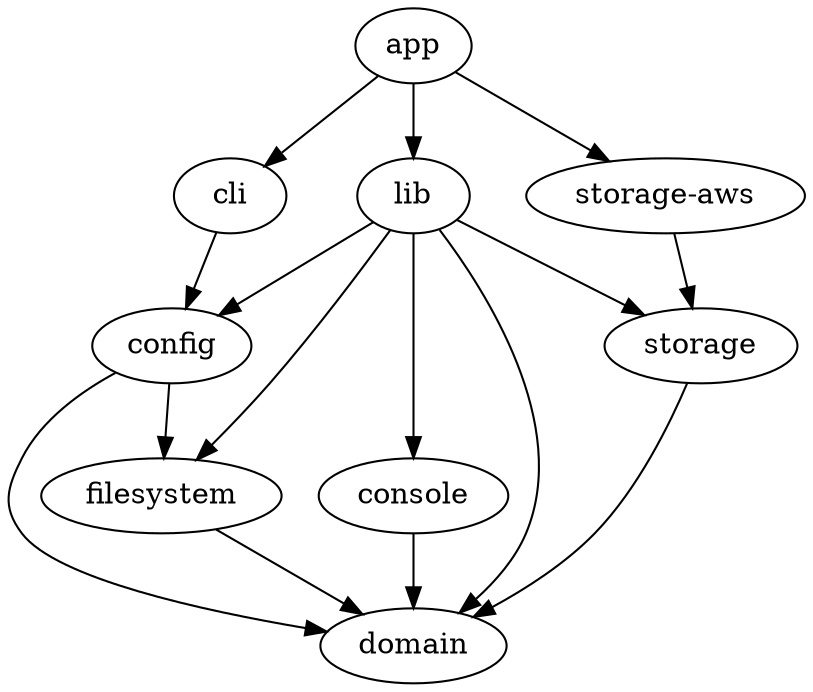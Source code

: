 digraph deps {

app -> cli
app -> lib
app -> "storage-aws"

cli -> config

lib -> storage
lib -> console
lib -> config
lib -> filesystem
lib -> domain

"storage-aws" -> storage

config -> filesystem
config -> domain

storage -> domain

console -> domain

filesystem -> domain

// current design
//cli -> "thorp-lib" -> "storage-aws" -> core -> storage -> domain
//                                    core -> console -> domain
//                                    core -> config -> domain
//                                          config -> filesystem
}

//PHASE 1
// add app that depends on cli and thorp-lib
// move non-cli specific to app
// make cli depend on config
// make cli not depend on thorp-lib

//PHASE 2
// make app depend on storage-aws
// make thorp-lib depend on core
// make thorp-lib not depend on storage-aws
// make storage-aws depend on storage
// make storage-aws depend on console
// make storage-aws depend on filesystem
// make storage-aws not depend on core

//PHASE 3
// merge core and throp-lib as lib
// make lib depend on filesystem
// make lib depend on domain